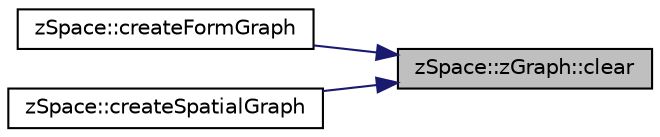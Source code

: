 digraph "zSpace::zGraph::clear"
{
 // LATEX_PDF_SIZE
  edge [fontname="Helvetica",fontsize="10",labelfontname="Helvetica",labelfontsize="10"];
  node [fontname="Helvetica",fontsize="10",shape=record];
  rankdir="RL";
  Node128 [label="zSpace::zGraph::clear",height=0.2,width=0.4,color="black", fillcolor="grey75", style="filled", fontcolor="black",tooltip="This method clears the memory used by the mesh."];
  Node128 -> Node129 [dir="back",color="midnightblue",fontsize="10",style="solid",fontname="Helvetica"];
  Node129 [label="zSpace::createFormGraph",height=0.2,width=0.4,color="black", fillcolor="white", style="filled",URL="$group__z_polytopal.html#gaf287517e616400c266239e2aa3562b3e",tooltip="This method creates the center line graph based on the input volume meshes."];
  Node128 -> Node130 [dir="back",color="midnightblue",fontsize="10",style="solid",fontname="Helvetica"];
  Node130 [label="zSpace::createSpatialGraph",height=0.2,width=0.4,color="black", fillcolor="white", style="filled",URL="$group__z_spatial_structure.html#ga909062d435aba2040324f04b4b1e07a1",tooltip="This method creates the spatial graph based on the input volume meshes."];
}
